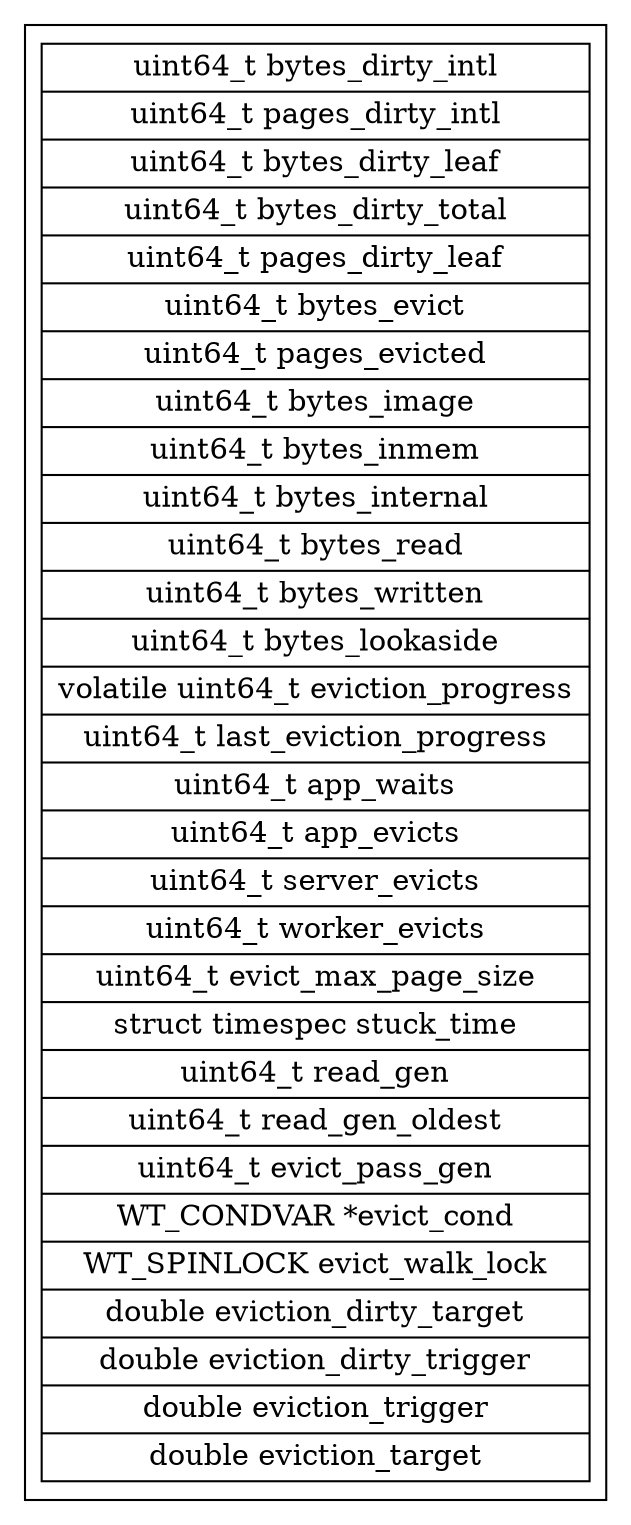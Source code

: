 digraph {
    node[shape=record]
    rankdir=LR
    subgraph cluster_cache {
        __wt_cache[label="
            uint64_t bytes_dirty_intl|
            uint64_t pages_dirty_intl|
            uint64_t bytes_dirty_leaf |
            uint64_t bytes_dirty_total|
            uint64_t pages_dirty_leaf |
            uint64_t bytes_evict |
            uint64_t pages_evicted|
            uint64_t bytes_image|
            uint64_t bytes_inmem|
            uint64_t bytes_internal|
            uint64_t bytes_read|
            uint64_t bytes_written|
            uint64_t bytes_lookaside|
            volatile uint64_t eviction_progress|
            uint64_t last_eviction_progress|
            uint64_t app_waits|
            uint64_t app_evicts|
            uint64_t server_evicts|
            uint64_t worker_evicts|
            uint64_t evict_max_page_size|
            struct timespec stuck_time|
            uint64_t read_gen|
            uint64_t read_gen_oldest|
            uint64_t evict_pass_gen|
            WT_CONDVAR *evict_cond|
            WT_SPINLOCK evict_walk_lock|
            double eviction_dirty_target|
            double eviction_dirty_trigger|
            double eviction_trigger|
            double eviction_target
        "]
    }
}
